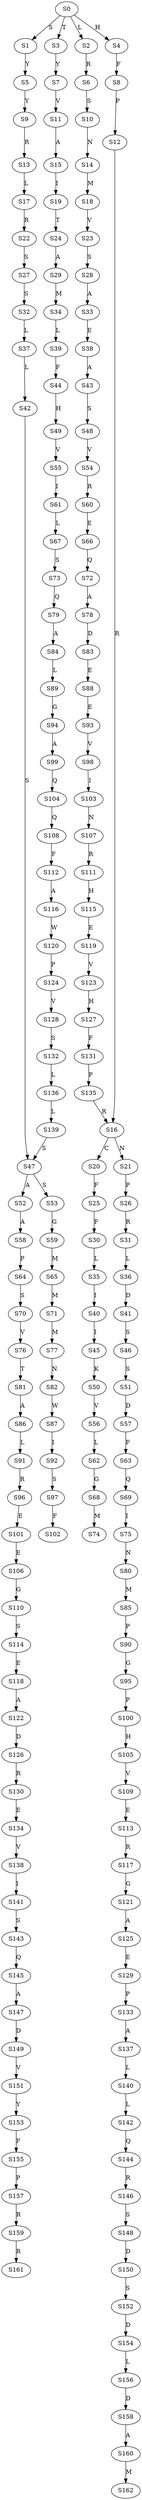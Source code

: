 strict digraph  {
	S0 -> S1 [ label = S ];
	S0 -> S2 [ label = L ];
	S0 -> S3 [ label = T ];
	S0 -> S4 [ label = H ];
	S1 -> S5 [ label = Y ];
	S2 -> S6 [ label = R ];
	S3 -> S7 [ label = Y ];
	S4 -> S8 [ label = F ];
	S5 -> S9 [ label = Y ];
	S6 -> S10 [ label = S ];
	S7 -> S11 [ label = V ];
	S8 -> S12 [ label = P ];
	S9 -> S13 [ label = R ];
	S10 -> S14 [ label = N ];
	S11 -> S15 [ label = A ];
	S12 -> S16 [ label = R ];
	S13 -> S17 [ label = L ];
	S14 -> S18 [ label = M ];
	S15 -> S19 [ label = I ];
	S16 -> S20 [ label = C ];
	S16 -> S21 [ label = N ];
	S17 -> S22 [ label = R ];
	S18 -> S23 [ label = V ];
	S19 -> S24 [ label = T ];
	S20 -> S25 [ label = F ];
	S21 -> S26 [ label = P ];
	S22 -> S27 [ label = S ];
	S23 -> S28 [ label = S ];
	S24 -> S29 [ label = A ];
	S25 -> S30 [ label = F ];
	S26 -> S31 [ label = R ];
	S27 -> S32 [ label = S ];
	S28 -> S33 [ label = A ];
	S29 -> S34 [ label = M ];
	S30 -> S35 [ label = L ];
	S31 -> S36 [ label = L ];
	S32 -> S37 [ label = L ];
	S33 -> S38 [ label = E ];
	S34 -> S39 [ label = L ];
	S35 -> S40 [ label = I ];
	S36 -> S41 [ label = D ];
	S37 -> S42 [ label = L ];
	S38 -> S43 [ label = A ];
	S39 -> S44 [ label = F ];
	S40 -> S45 [ label = I ];
	S41 -> S46 [ label = S ];
	S42 -> S47 [ label = S ];
	S43 -> S48 [ label = S ];
	S44 -> S49 [ label = H ];
	S45 -> S50 [ label = K ];
	S46 -> S51 [ label = S ];
	S47 -> S52 [ label = A ];
	S47 -> S53 [ label = S ];
	S48 -> S54 [ label = V ];
	S49 -> S55 [ label = V ];
	S50 -> S56 [ label = V ];
	S51 -> S57 [ label = D ];
	S52 -> S58 [ label = A ];
	S53 -> S59 [ label = G ];
	S54 -> S60 [ label = R ];
	S55 -> S61 [ label = I ];
	S56 -> S62 [ label = L ];
	S57 -> S63 [ label = F ];
	S58 -> S64 [ label = P ];
	S59 -> S65 [ label = M ];
	S60 -> S66 [ label = E ];
	S61 -> S67 [ label = L ];
	S62 -> S68 [ label = G ];
	S63 -> S69 [ label = Q ];
	S64 -> S70 [ label = S ];
	S65 -> S71 [ label = M ];
	S66 -> S72 [ label = Q ];
	S67 -> S73 [ label = S ];
	S68 -> S74 [ label = M ];
	S69 -> S75 [ label = I ];
	S70 -> S76 [ label = V ];
	S71 -> S77 [ label = M ];
	S72 -> S78 [ label = A ];
	S73 -> S79 [ label = Q ];
	S75 -> S80 [ label = N ];
	S76 -> S81 [ label = T ];
	S77 -> S82 [ label = N ];
	S78 -> S83 [ label = D ];
	S79 -> S84 [ label = A ];
	S80 -> S85 [ label = M ];
	S81 -> S86 [ label = A ];
	S82 -> S87 [ label = W ];
	S83 -> S88 [ label = E ];
	S84 -> S89 [ label = L ];
	S85 -> S90 [ label = P ];
	S86 -> S91 [ label = L ];
	S87 -> S92 [ label = I ];
	S88 -> S93 [ label = E ];
	S89 -> S94 [ label = G ];
	S90 -> S95 [ label = G ];
	S91 -> S96 [ label = R ];
	S92 -> S97 [ label = S ];
	S93 -> S98 [ label = V ];
	S94 -> S99 [ label = A ];
	S95 -> S100 [ label = P ];
	S96 -> S101 [ label = E ];
	S97 -> S102 [ label = F ];
	S98 -> S103 [ label = I ];
	S99 -> S104 [ label = Q ];
	S100 -> S105 [ label = H ];
	S101 -> S106 [ label = E ];
	S103 -> S107 [ label = N ];
	S104 -> S108 [ label = Q ];
	S105 -> S109 [ label = V ];
	S106 -> S110 [ label = G ];
	S107 -> S111 [ label = R ];
	S108 -> S112 [ label = F ];
	S109 -> S113 [ label = E ];
	S110 -> S114 [ label = S ];
	S111 -> S115 [ label = H ];
	S112 -> S116 [ label = A ];
	S113 -> S117 [ label = R ];
	S114 -> S118 [ label = E ];
	S115 -> S119 [ label = E ];
	S116 -> S120 [ label = W ];
	S117 -> S121 [ label = G ];
	S118 -> S122 [ label = A ];
	S119 -> S123 [ label = V ];
	S120 -> S124 [ label = P ];
	S121 -> S125 [ label = A ];
	S122 -> S126 [ label = D ];
	S123 -> S127 [ label = H ];
	S124 -> S128 [ label = V ];
	S125 -> S129 [ label = E ];
	S126 -> S130 [ label = R ];
	S127 -> S131 [ label = F ];
	S128 -> S132 [ label = S ];
	S129 -> S133 [ label = P ];
	S130 -> S134 [ label = E ];
	S131 -> S135 [ label = P ];
	S132 -> S136 [ label = L ];
	S133 -> S137 [ label = A ];
	S134 -> S138 [ label = V ];
	S135 -> S16 [ label = R ];
	S136 -> S139 [ label = L ];
	S137 -> S140 [ label = L ];
	S138 -> S141 [ label = I ];
	S139 -> S47 [ label = S ];
	S140 -> S142 [ label = L ];
	S141 -> S143 [ label = S ];
	S142 -> S144 [ label = Q ];
	S143 -> S145 [ label = Q ];
	S144 -> S146 [ label = R ];
	S145 -> S147 [ label = A ];
	S146 -> S148 [ label = S ];
	S147 -> S149 [ label = D ];
	S148 -> S150 [ label = D ];
	S149 -> S151 [ label = V ];
	S150 -> S152 [ label = S ];
	S151 -> S153 [ label = Y ];
	S152 -> S154 [ label = D ];
	S153 -> S155 [ label = F ];
	S154 -> S156 [ label = L ];
	S155 -> S157 [ label = P ];
	S156 -> S158 [ label = D ];
	S157 -> S159 [ label = R ];
	S158 -> S160 [ label = A ];
	S159 -> S161 [ label = R ];
	S160 -> S162 [ label = M ];
}
